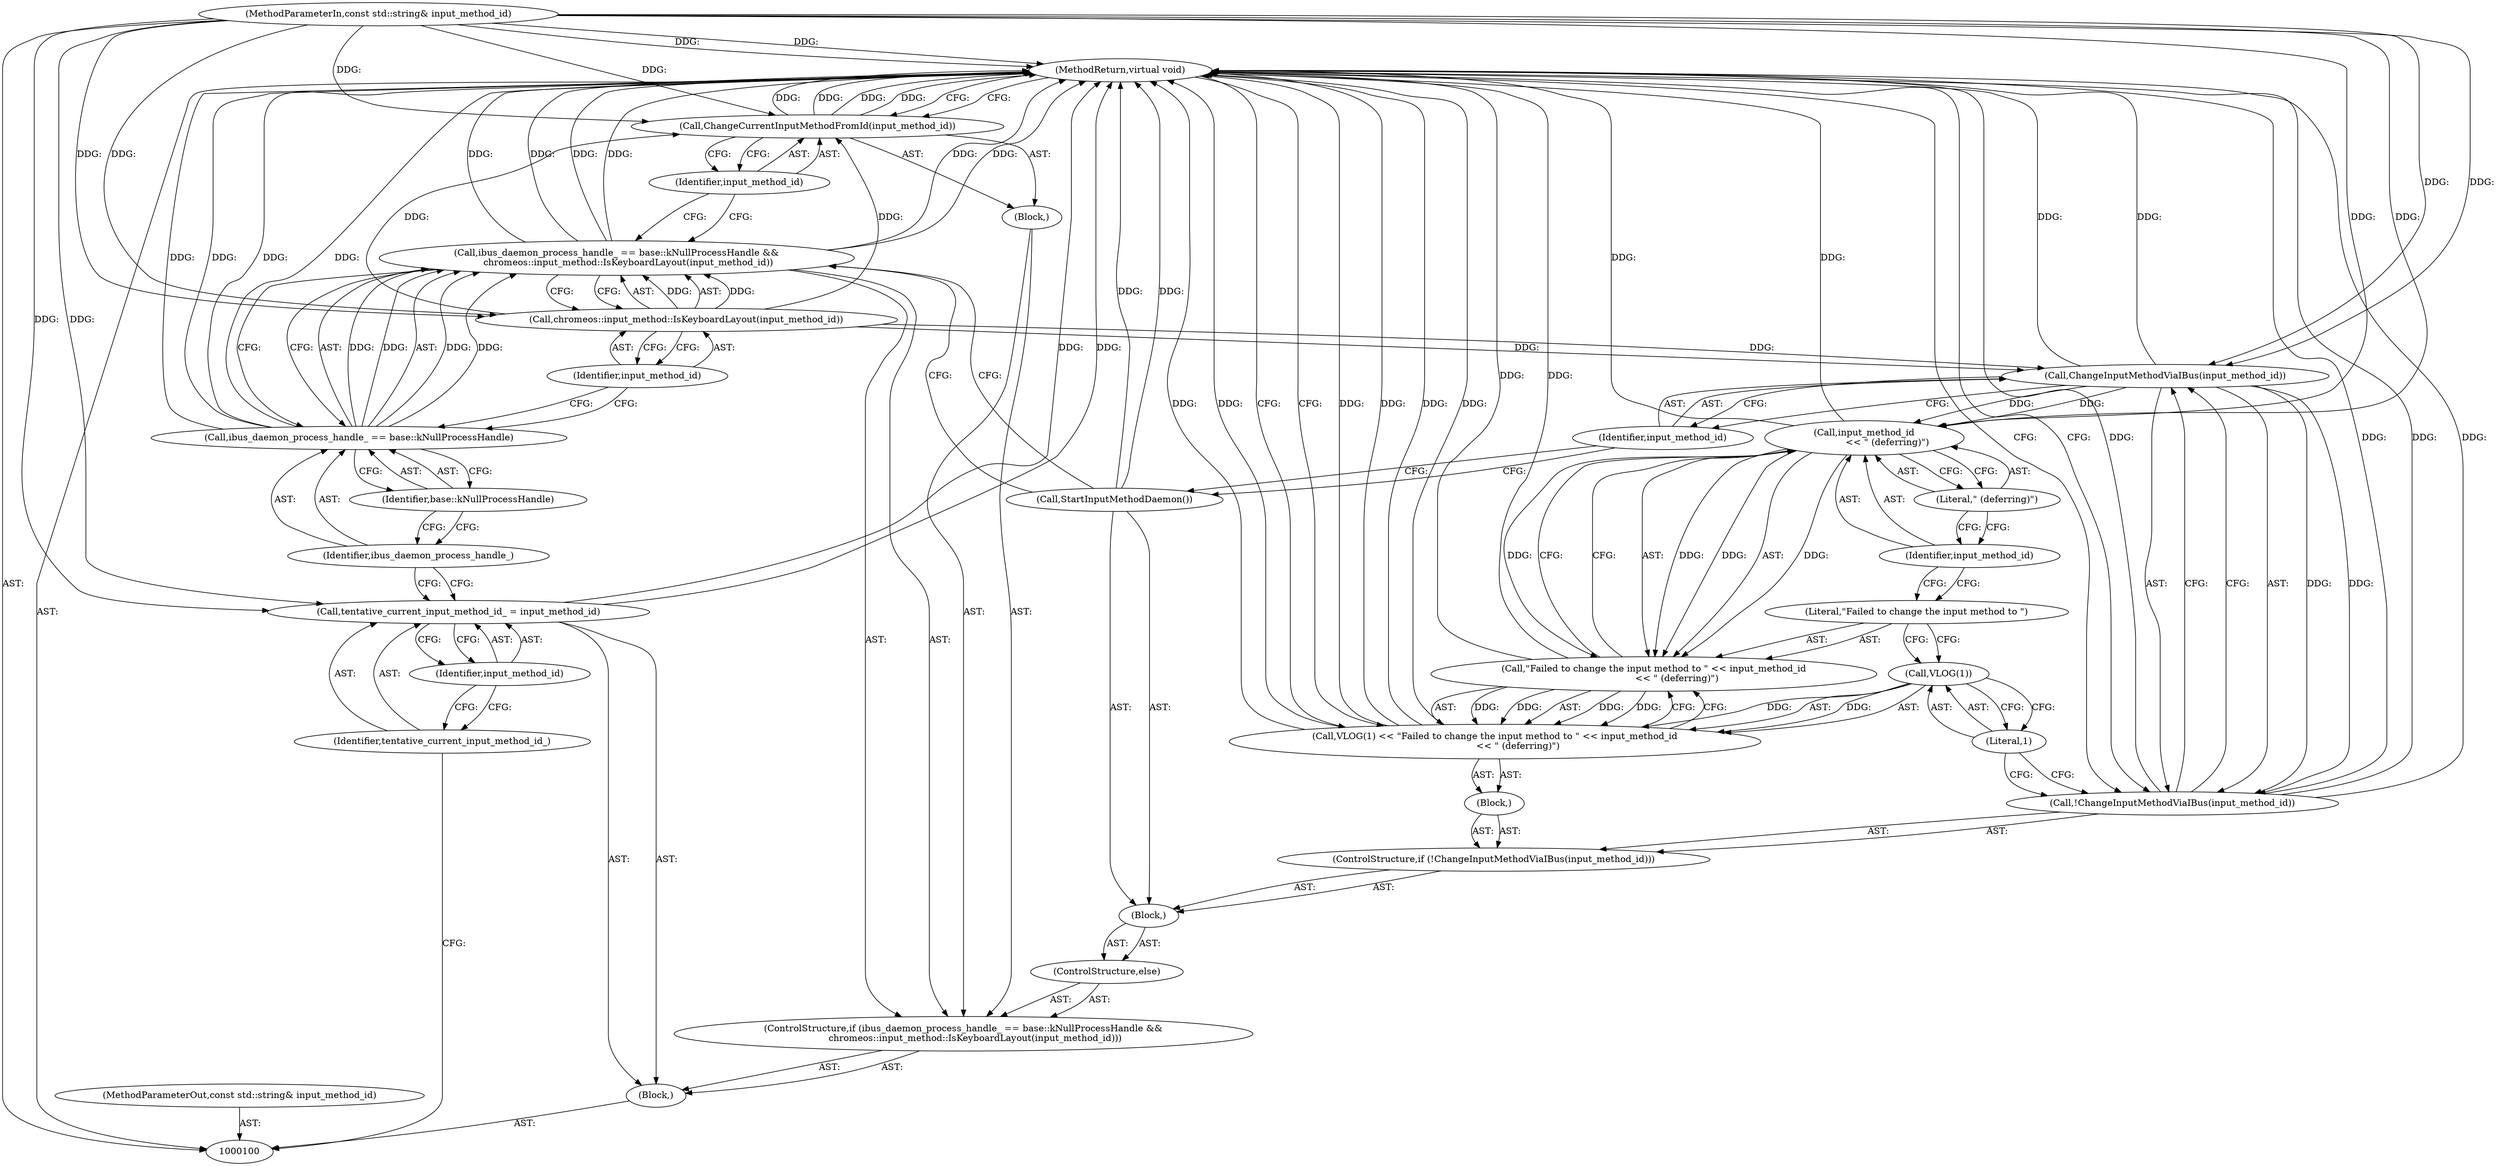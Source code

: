 digraph "1_Chrome_dc7b094a338c6c521f918f478e993f0f74bbea0d_4" {
"1000132" [label="(MethodReturn,virtual void)"];
"1000101" [label="(MethodParameterIn,const std::string& input_method_id)"];
"1000183" [label="(MethodParameterOut,const std::string& input_method_id)"];
"1000102" [label="(Block,)"];
"1000131" [label="(Literal,\" (deferring)\")"];
"1000103" [label="(Call,tentative_current_input_method_id_ = input_method_id)"];
"1000104" [label="(Identifier,tentative_current_input_method_id_)"];
"1000105" [label="(Identifier,input_method_id)"];
"1000110" [label="(Identifier,base::kNullProcessHandle)"];
"1000106" [label="(ControlStructure,if (ibus_daemon_process_handle_ == base::kNullProcessHandle &&\n        chromeos::input_method::IsKeyboardLayout(input_method_id)))"];
"1000107" [label="(Call,ibus_daemon_process_handle_ == base::kNullProcessHandle &&\n        chromeos::input_method::IsKeyboardLayout(input_method_id))"];
"1000108" [label="(Call,ibus_daemon_process_handle_ == base::kNullProcessHandle)"];
"1000109" [label="(Identifier,ibus_daemon_process_handle_)"];
"1000112" [label="(Identifier,input_method_id)"];
"1000113" [label="(Block,)"];
"1000111" [label="(Call,chromeos::input_method::IsKeyboardLayout(input_method_id))"];
"1000115" [label="(Identifier,input_method_id)"];
"1000114" [label="(Call,ChangeCurrentInputMethodFromId(input_method_id))"];
"1000117" [label="(Block,)"];
"1000116" [label="(ControlStructure,else)"];
"1000118" [label="(Call,StartInputMethodDaemon())"];
"1000120" [label="(Call,!ChangeInputMethodViaIBus(input_method_id))"];
"1000121" [label="(Call,ChangeInputMethodViaIBus(input_method_id))"];
"1000122" [label="(Identifier,input_method_id)"];
"1000123" [label="(Block,)"];
"1000119" [label="(ControlStructure,if (!ChangeInputMethodViaIBus(input_method_id)))"];
"1000126" [label="(Literal,1)"];
"1000127" [label="(Call,\"Failed to change the input method to \" << input_method_id\n                << \" (deferring)\")"];
"1000128" [label="(Literal,\"Failed to change the input method to \")"];
"1000129" [label="(Call,input_method_id\n                << \" (deferring)\")"];
"1000130" [label="(Identifier,input_method_id)"];
"1000124" [label="(Call,VLOG(1) << \"Failed to change the input method to \" << input_method_id\n                << \" (deferring)\")"];
"1000125" [label="(Call,VLOG(1))"];
"1000132" -> "1000100"  [label="AST: "];
"1000132" -> "1000114"  [label="CFG: "];
"1000132" -> "1000124"  [label="CFG: "];
"1000132" -> "1000120"  [label="CFG: "];
"1000129" -> "1000132"  [label="DDG: "];
"1000124" -> "1000132"  [label="DDG: "];
"1000124" -> "1000132"  [label="DDG: "];
"1000124" -> "1000132"  [label="DDG: "];
"1000107" -> "1000132"  [label="DDG: "];
"1000107" -> "1000132"  [label="DDG: "];
"1000107" -> "1000132"  [label="DDG: "];
"1000103" -> "1000132"  [label="DDG: "];
"1000114" -> "1000132"  [label="DDG: "];
"1000114" -> "1000132"  [label="DDG: "];
"1000118" -> "1000132"  [label="DDG: "];
"1000121" -> "1000132"  [label="DDG: "];
"1000108" -> "1000132"  [label="DDG: "];
"1000108" -> "1000132"  [label="DDG: "];
"1000127" -> "1000132"  [label="DDG: "];
"1000120" -> "1000132"  [label="DDG: "];
"1000120" -> "1000132"  [label="DDG: "];
"1000101" -> "1000132"  [label="DDG: "];
"1000101" -> "1000100"  [label="AST: "];
"1000101" -> "1000132"  [label="DDG: "];
"1000101" -> "1000103"  [label="DDG: "];
"1000101" -> "1000111"  [label="DDG: "];
"1000101" -> "1000114"  [label="DDG: "];
"1000101" -> "1000121"  [label="DDG: "];
"1000101" -> "1000129"  [label="DDG: "];
"1000183" -> "1000100"  [label="AST: "];
"1000102" -> "1000100"  [label="AST: "];
"1000103" -> "1000102"  [label="AST: "];
"1000106" -> "1000102"  [label="AST: "];
"1000131" -> "1000129"  [label="AST: "];
"1000131" -> "1000130"  [label="CFG: "];
"1000129" -> "1000131"  [label="CFG: "];
"1000103" -> "1000102"  [label="AST: "];
"1000103" -> "1000105"  [label="CFG: "];
"1000104" -> "1000103"  [label="AST: "];
"1000105" -> "1000103"  [label="AST: "];
"1000109" -> "1000103"  [label="CFG: "];
"1000103" -> "1000132"  [label="DDG: "];
"1000101" -> "1000103"  [label="DDG: "];
"1000104" -> "1000103"  [label="AST: "];
"1000104" -> "1000100"  [label="CFG: "];
"1000105" -> "1000104"  [label="CFG: "];
"1000105" -> "1000103"  [label="AST: "];
"1000105" -> "1000104"  [label="CFG: "];
"1000103" -> "1000105"  [label="CFG: "];
"1000110" -> "1000108"  [label="AST: "];
"1000110" -> "1000109"  [label="CFG: "];
"1000108" -> "1000110"  [label="CFG: "];
"1000106" -> "1000102"  [label="AST: "];
"1000107" -> "1000106"  [label="AST: "];
"1000113" -> "1000106"  [label="AST: "];
"1000116" -> "1000106"  [label="AST: "];
"1000107" -> "1000106"  [label="AST: "];
"1000107" -> "1000108"  [label="CFG: "];
"1000107" -> "1000111"  [label="CFG: "];
"1000108" -> "1000107"  [label="AST: "];
"1000111" -> "1000107"  [label="AST: "];
"1000115" -> "1000107"  [label="CFG: "];
"1000118" -> "1000107"  [label="CFG: "];
"1000107" -> "1000132"  [label="DDG: "];
"1000107" -> "1000132"  [label="DDG: "];
"1000107" -> "1000132"  [label="DDG: "];
"1000108" -> "1000107"  [label="DDG: "];
"1000108" -> "1000107"  [label="DDG: "];
"1000111" -> "1000107"  [label="DDG: "];
"1000108" -> "1000107"  [label="AST: "];
"1000108" -> "1000110"  [label="CFG: "];
"1000109" -> "1000108"  [label="AST: "];
"1000110" -> "1000108"  [label="AST: "];
"1000112" -> "1000108"  [label="CFG: "];
"1000107" -> "1000108"  [label="CFG: "];
"1000108" -> "1000132"  [label="DDG: "];
"1000108" -> "1000132"  [label="DDG: "];
"1000108" -> "1000107"  [label="DDG: "];
"1000108" -> "1000107"  [label="DDG: "];
"1000109" -> "1000108"  [label="AST: "];
"1000109" -> "1000103"  [label="CFG: "];
"1000110" -> "1000109"  [label="CFG: "];
"1000112" -> "1000111"  [label="AST: "];
"1000112" -> "1000108"  [label="CFG: "];
"1000111" -> "1000112"  [label="CFG: "];
"1000113" -> "1000106"  [label="AST: "];
"1000114" -> "1000113"  [label="AST: "];
"1000111" -> "1000107"  [label="AST: "];
"1000111" -> "1000112"  [label="CFG: "];
"1000112" -> "1000111"  [label="AST: "];
"1000107" -> "1000111"  [label="CFG: "];
"1000111" -> "1000107"  [label="DDG: "];
"1000101" -> "1000111"  [label="DDG: "];
"1000111" -> "1000114"  [label="DDG: "];
"1000111" -> "1000121"  [label="DDG: "];
"1000115" -> "1000114"  [label="AST: "];
"1000115" -> "1000107"  [label="CFG: "];
"1000114" -> "1000115"  [label="CFG: "];
"1000114" -> "1000113"  [label="AST: "];
"1000114" -> "1000115"  [label="CFG: "];
"1000115" -> "1000114"  [label="AST: "];
"1000132" -> "1000114"  [label="CFG: "];
"1000114" -> "1000132"  [label="DDG: "];
"1000114" -> "1000132"  [label="DDG: "];
"1000111" -> "1000114"  [label="DDG: "];
"1000101" -> "1000114"  [label="DDG: "];
"1000117" -> "1000116"  [label="AST: "];
"1000118" -> "1000117"  [label="AST: "];
"1000119" -> "1000117"  [label="AST: "];
"1000116" -> "1000106"  [label="AST: "];
"1000117" -> "1000116"  [label="AST: "];
"1000118" -> "1000117"  [label="AST: "];
"1000118" -> "1000107"  [label="CFG: "];
"1000122" -> "1000118"  [label="CFG: "];
"1000118" -> "1000132"  [label="DDG: "];
"1000120" -> "1000119"  [label="AST: "];
"1000120" -> "1000121"  [label="CFG: "];
"1000121" -> "1000120"  [label="AST: "];
"1000126" -> "1000120"  [label="CFG: "];
"1000132" -> "1000120"  [label="CFG: "];
"1000120" -> "1000132"  [label="DDG: "];
"1000120" -> "1000132"  [label="DDG: "];
"1000121" -> "1000120"  [label="DDG: "];
"1000121" -> "1000120"  [label="AST: "];
"1000121" -> "1000122"  [label="CFG: "];
"1000122" -> "1000121"  [label="AST: "];
"1000120" -> "1000121"  [label="CFG: "];
"1000121" -> "1000132"  [label="DDG: "];
"1000121" -> "1000120"  [label="DDG: "];
"1000111" -> "1000121"  [label="DDG: "];
"1000101" -> "1000121"  [label="DDG: "];
"1000121" -> "1000129"  [label="DDG: "];
"1000122" -> "1000121"  [label="AST: "];
"1000122" -> "1000118"  [label="CFG: "];
"1000121" -> "1000122"  [label="CFG: "];
"1000123" -> "1000119"  [label="AST: "];
"1000124" -> "1000123"  [label="AST: "];
"1000119" -> "1000117"  [label="AST: "];
"1000120" -> "1000119"  [label="AST: "];
"1000123" -> "1000119"  [label="AST: "];
"1000126" -> "1000125"  [label="AST: "];
"1000126" -> "1000120"  [label="CFG: "];
"1000125" -> "1000126"  [label="CFG: "];
"1000127" -> "1000124"  [label="AST: "];
"1000127" -> "1000129"  [label="CFG: "];
"1000128" -> "1000127"  [label="AST: "];
"1000129" -> "1000127"  [label="AST: "];
"1000124" -> "1000127"  [label="CFG: "];
"1000127" -> "1000132"  [label="DDG: "];
"1000127" -> "1000124"  [label="DDG: "];
"1000127" -> "1000124"  [label="DDG: "];
"1000129" -> "1000127"  [label="DDG: "];
"1000129" -> "1000127"  [label="DDG: "];
"1000128" -> "1000127"  [label="AST: "];
"1000128" -> "1000125"  [label="CFG: "];
"1000130" -> "1000128"  [label="CFG: "];
"1000129" -> "1000127"  [label="AST: "];
"1000129" -> "1000131"  [label="CFG: "];
"1000130" -> "1000129"  [label="AST: "];
"1000131" -> "1000129"  [label="AST: "];
"1000127" -> "1000129"  [label="CFG: "];
"1000129" -> "1000132"  [label="DDG: "];
"1000129" -> "1000127"  [label="DDG: "];
"1000129" -> "1000127"  [label="DDG: "];
"1000121" -> "1000129"  [label="DDG: "];
"1000101" -> "1000129"  [label="DDG: "];
"1000130" -> "1000129"  [label="AST: "];
"1000130" -> "1000128"  [label="CFG: "];
"1000131" -> "1000130"  [label="CFG: "];
"1000124" -> "1000123"  [label="AST: "];
"1000124" -> "1000127"  [label="CFG: "];
"1000125" -> "1000124"  [label="AST: "];
"1000127" -> "1000124"  [label="AST: "];
"1000132" -> "1000124"  [label="CFG: "];
"1000124" -> "1000132"  [label="DDG: "];
"1000124" -> "1000132"  [label="DDG: "];
"1000124" -> "1000132"  [label="DDG: "];
"1000125" -> "1000124"  [label="DDG: "];
"1000127" -> "1000124"  [label="DDG: "];
"1000127" -> "1000124"  [label="DDG: "];
"1000125" -> "1000124"  [label="AST: "];
"1000125" -> "1000126"  [label="CFG: "];
"1000126" -> "1000125"  [label="AST: "];
"1000128" -> "1000125"  [label="CFG: "];
"1000125" -> "1000124"  [label="DDG: "];
}
